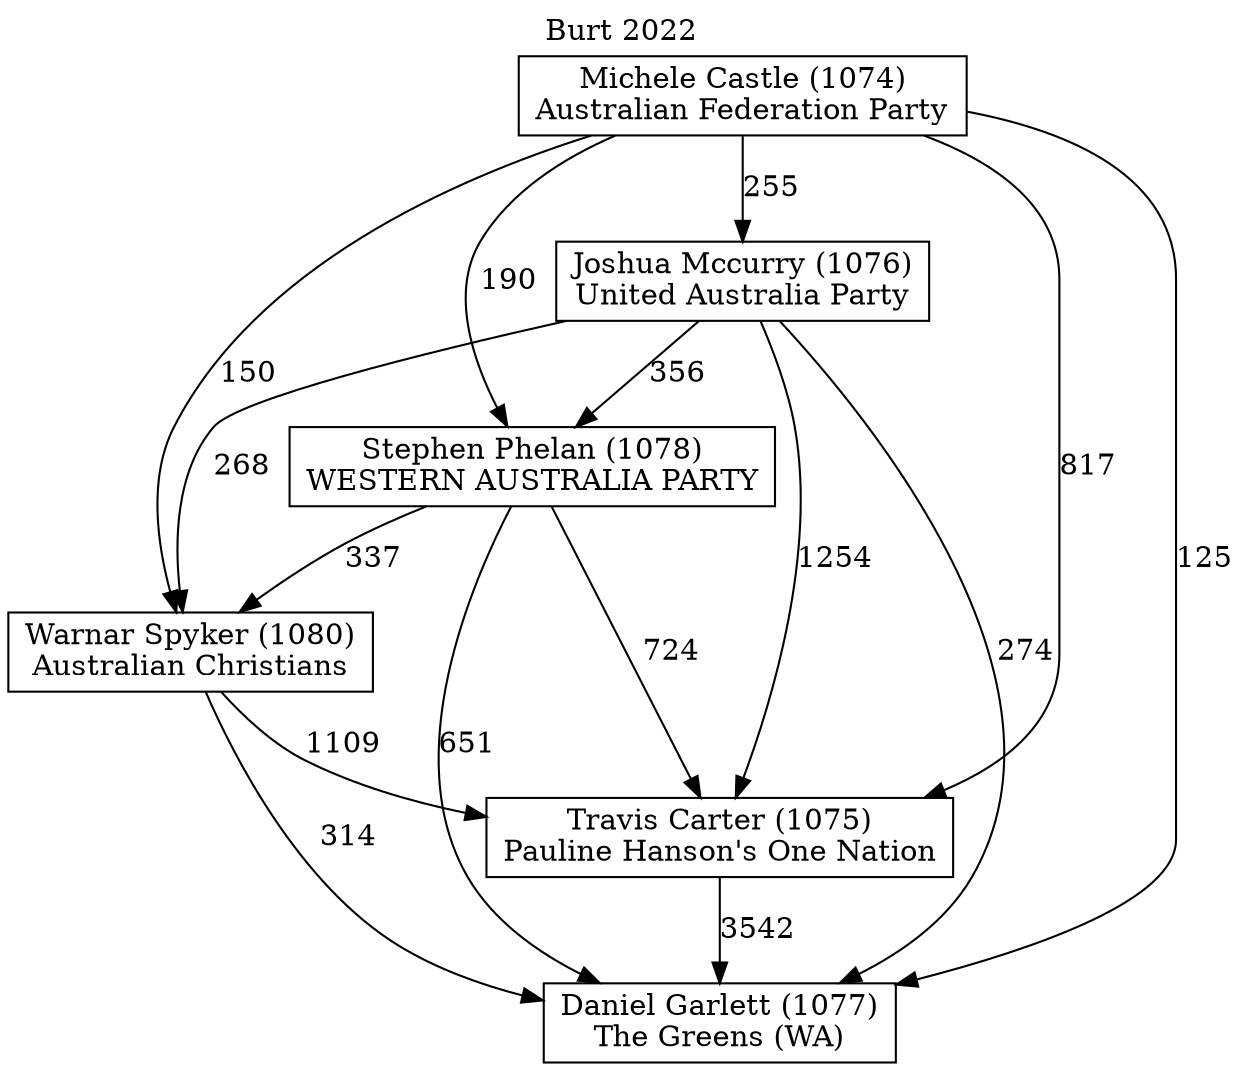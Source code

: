 // House preference flow
digraph "Daniel Garlett (1077)_Burt_2022" {
	graph [label="Burt 2022" labelloc=t mclimit=10]
	node [shape=box]
	"Michele Castle (1074)" [label="Michele Castle (1074)
Australian Federation Party"]
	"Stephen Phelan (1078)" [label="Stephen Phelan (1078)
WESTERN AUSTRALIA PARTY"]
	"Warnar Spyker (1080)" [label="Warnar Spyker (1080)
Australian Christians"]
	"Travis Carter (1075)" [label="Travis Carter (1075)
Pauline Hanson's One Nation"]
	"Joshua Mccurry (1076)" [label="Joshua Mccurry (1076)
United Australia Party"]
	"Daniel Garlett (1077)" [label="Daniel Garlett (1077)
The Greens (WA)"]
	"Joshua Mccurry (1076)" -> "Warnar Spyker (1080)" [label=268]
	"Michele Castle (1074)" -> "Daniel Garlett (1077)" [label=125]
	"Travis Carter (1075)" -> "Daniel Garlett (1077)" [label=3542]
	"Stephen Phelan (1078)" -> "Travis Carter (1075)" [label=724]
	"Joshua Mccurry (1076)" -> "Daniel Garlett (1077)" [label=274]
	"Stephen Phelan (1078)" -> "Warnar Spyker (1080)" [label=337]
	"Stephen Phelan (1078)" -> "Daniel Garlett (1077)" [label=651]
	"Michele Castle (1074)" -> "Travis Carter (1075)" [label=817]
	"Warnar Spyker (1080)" -> "Daniel Garlett (1077)" [label=314]
	"Michele Castle (1074)" -> "Warnar Spyker (1080)" [label=150]
	"Michele Castle (1074)" -> "Joshua Mccurry (1076)" [label=255]
	"Warnar Spyker (1080)" -> "Travis Carter (1075)" [label=1109]
	"Joshua Mccurry (1076)" -> "Travis Carter (1075)" [label=1254]
	"Joshua Mccurry (1076)" -> "Stephen Phelan (1078)" [label=356]
	"Michele Castle (1074)" -> "Stephen Phelan (1078)" [label=190]
}
